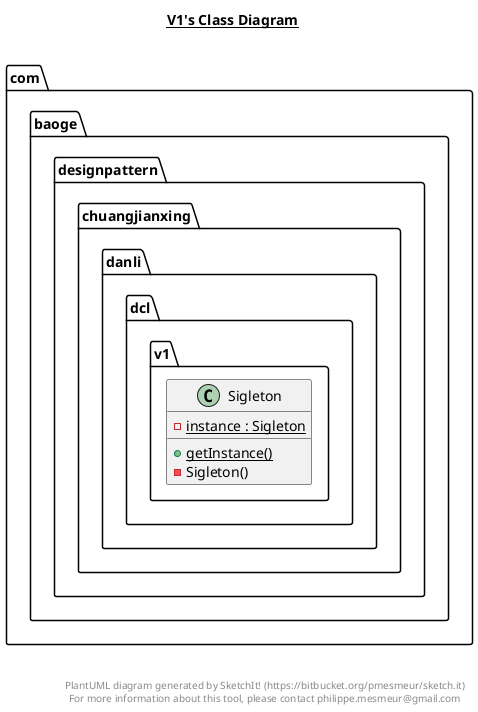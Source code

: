 @startuml

title __V1's Class Diagram__\n

  namespace com.baoge.designpattern {
    namespace chuangjianxing {
      namespace danli.dcl.v1 {
        class com.baoge.designpattern.chuangjianxing.danli.dcl.v1.Sigleton {
            {static} - instance : Sigleton
            {static} + getInstance()
            - Sigleton()
        }
      }
    }
  }
  



right footer


PlantUML diagram generated by SketchIt! (https://bitbucket.org/pmesmeur/sketch.it)
For more information about this tool, please contact philippe.mesmeur@gmail.com
endfooter

@enduml
